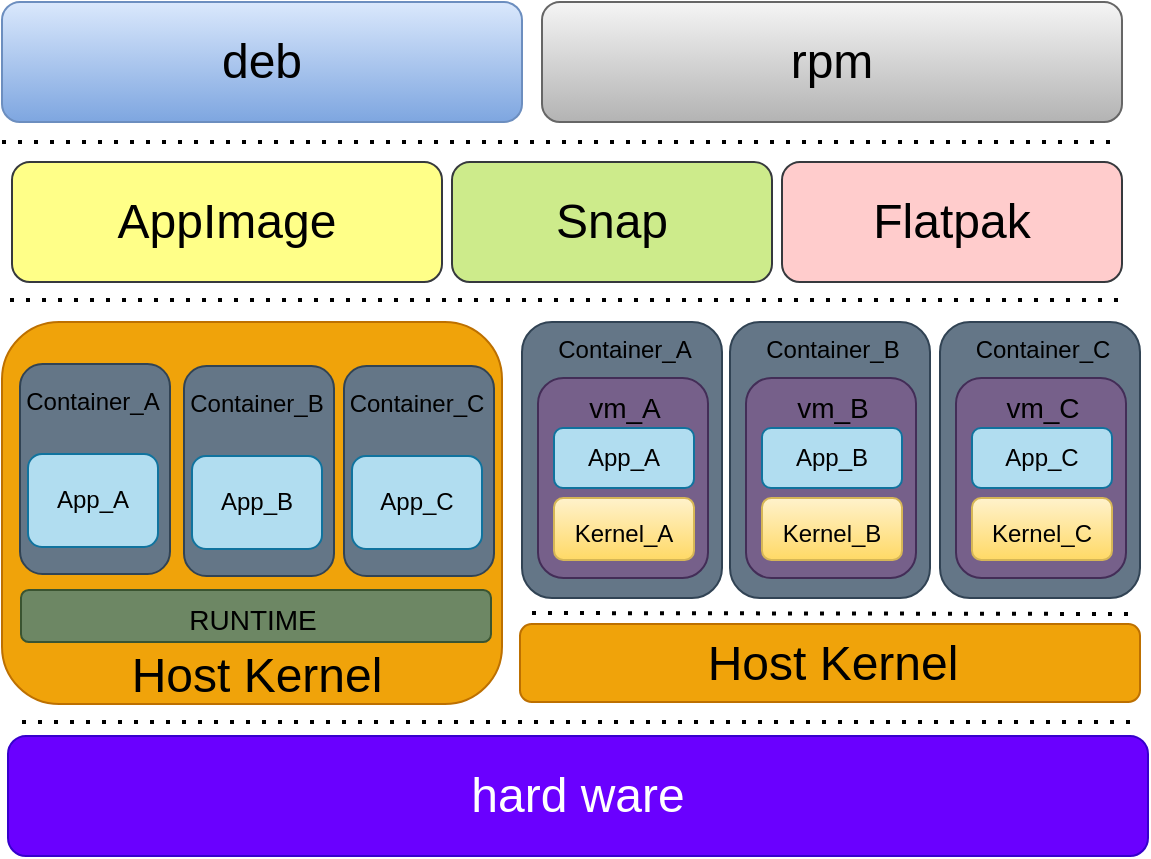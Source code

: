 <mxfile version="15.8.6" type="github">
  <diagram id="LLvNDj1ePx9aVNE7Bvmo" name="第 1 页">
    <mxGraphModel dx="1422" dy="748" grid="1" gridSize="10" guides="1" tooltips="1" connect="1" arrows="1" fold="1" page="1" pageScale="1" pageWidth="1100" pageHeight="850" math="0" shadow="0">
      <root>
        <mxCell id="0" />
        <mxCell id="1" parent="0" />
        <mxCell id="P67MLpcEnFjz25ukkOxf-60" value="" style="rounded=1;whiteSpace=wrap;html=1;fontSize=24;fontColor=#000000;strokeColor=#BD7000;fillColor=#f0a30a;" vertex="1" parent="1">
          <mxGeometry x="350" y="390" width="250" height="191" as="geometry" />
        </mxCell>
        <mxCell id="P67MLpcEnFjz25ukkOxf-28" value="" style="rounded=1;whiteSpace=wrap;html=1;fontSize=24;fillColor=#f0a30a;fontColor=#000000;strokeColor=#BD7000;" vertex="1" parent="1">
          <mxGeometry x="609" y="541" width="310" height="39" as="geometry" />
        </mxCell>
        <mxCell id="P67MLpcEnFjz25ukkOxf-1" value="&lt;font style=&quot;font-size: 24px&quot;&gt;deb&lt;/font&gt;" style="rounded=1;whiteSpace=wrap;html=1;fillColor=#dae8fc;gradientColor=#7ea6e0;strokeColor=#6c8ebf;" vertex="1" parent="1">
          <mxGeometry x="350" y="230" width="260" height="60" as="geometry" />
        </mxCell>
        <mxCell id="P67MLpcEnFjz25ukkOxf-2" value="rpm" style="rounded=1;whiteSpace=wrap;html=1;fontSize=24;fillColor=#f5f5f5;gradientColor=#b3b3b3;strokeColor=#666666;" vertex="1" parent="1">
          <mxGeometry x="620" y="230" width="290" height="60" as="geometry" />
        </mxCell>
        <mxCell id="P67MLpcEnFjz25ukkOxf-4" value="AppImage" style="rounded=1;whiteSpace=wrap;html=1;fontSize=24;fillColor=#ffff88;strokeColor=#36393d;" vertex="1" parent="1">
          <mxGeometry x="355" y="310" width="215" height="60" as="geometry" />
        </mxCell>
        <mxCell id="P67MLpcEnFjz25ukkOxf-5" value="Snap" style="rounded=1;whiteSpace=wrap;html=1;fontSize=24;fillColor=#cdeb8b;strokeColor=#36393d;" vertex="1" parent="1">
          <mxGeometry x="575" y="310" width="160" height="60" as="geometry" />
        </mxCell>
        <mxCell id="P67MLpcEnFjz25ukkOxf-6" value="Flatpak" style="rounded=1;whiteSpace=wrap;html=1;fontSize=24;fillColor=#ffcccc;strokeColor=#36393d;" vertex="1" parent="1">
          <mxGeometry x="740" y="310" width="170" height="60" as="geometry" />
        </mxCell>
        <mxCell id="P67MLpcEnFjz25ukkOxf-8" value="" style="endArrow=none;dashed=1;html=1;dashPattern=1 3;strokeWidth=2;rounded=0;fontSize=24;" edge="1" parent="1">
          <mxGeometry width="50" height="50" relative="1" as="geometry">
            <mxPoint x="354" y="379" as="sourcePoint" />
            <mxPoint x="914" y="379" as="targetPoint" />
          </mxGeometry>
        </mxCell>
        <mxCell id="P67MLpcEnFjz25ukkOxf-12" value="hard ware" style="rounded=1;whiteSpace=wrap;html=1;fontSize=24;fillColor=#6a00ff;fontColor=#ffffff;strokeColor=#3700CC;" vertex="1" parent="1">
          <mxGeometry x="353" y="597" width="570" height="60" as="geometry" />
        </mxCell>
        <mxCell id="P67MLpcEnFjz25ukkOxf-15" value="&lt;font style=&quot;font-size: 24px&quot;&gt;Host Kernel&lt;/font&gt;" style="text;html=1;resizable=0;autosize=1;align=center;verticalAlign=middle;points=[];fillColor=none;strokeColor=none;rounded=0;fontSize=12;" vertex="1" parent="1">
          <mxGeometry x="407" y="557" width="140" height="20" as="geometry" />
        </mxCell>
        <mxCell id="P67MLpcEnFjz25ukkOxf-29" value="&lt;font style=&quot;font-size: 24px&quot;&gt;Host Kernel&lt;/font&gt;" style="text;html=1;resizable=0;autosize=1;align=center;verticalAlign=middle;points=[];fillColor=none;strokeColor=none;rounded=0;fontSize=12;" vertex="1" parent="1">
          <mxGeometry x="695" y="550.5" width="140" height="20" as="geometry" />
        </mxCell>
        <mxCell id="P67MLpcEnFjz25ukkOxf-45" value="" style="group" vertex="1" connectable="0" parent="1">
          <mxGeometry x="355" y="396" width="80" height="120" as="geometry" />
        </mxCell>
        <mxCell id="P67MLpcEnFjz25ukkOxf-9" value="" style="rounded=1;whiteSpace=wrap;html=1;fontSize=24;fillColor=#647687;fontColor=#ffffff;strokeColor=#314354;" vertex="1" parent="P67MLpcEnFjz25ukkOxf-45">
          <mxGeometry x="4" y="15.0" width="75" height="105.0" as="geometry" />
        </mxCell>
        <mxCell id="P67MLpcEnFjz25ukkOxf-16" value="&lt;font style=&quot;font-size: 12px&quot;&gt;Container_A&lt;/font&gt;" style="text;html=1;resizable=0;autosize=1;align=center;verticalAlign=middle;points=[];fillColor=none;strokeColor=none;rounded=0;fontSize=24;" vertex="1" parent="P67MLpcEnFjz25ukkOxf-45">
          <mxGeometry y="10" width="80" height="40" as="geometry" />
        </mxCell>
        <mxCell id="P67MLpcEnFjz25ukkOxf-40" value="App_A" style="rounded=1;whiteSpace=wrap;html=1;fontSize=12;fillColor=#b1ddf0;strokeColor=#10739e;" vertex="1" parent="P67MLpcEnFjz25ukkOxf-45">
          <mxGeometry x="8" y="60" width="65" height="46.5" as="geometry" />
        </mxCell>
        <mxCell id="P67MLpcEnFjz25ukkOxf-67" value="" style="group" vertex="1" connectable="0" parent="1">
          <mxGeometry x="610" y="380" width="100" height="148" as="geometry" />
        </mxCell>
        <mxCell id="P67MLpcEnFjz25ukkOxf-65" value="" style="rounded=1;whiteSpace=wrap;html=1;fontSize=24;strokeColor=#314354;fillColor=#647687;fontColor=#ffffff;" vertex="1" parent="P67MLpcEnFjz25ukkOxf-67">
          <mxGeometry y="10" width="100" height="138" as="geometry" />
        </mxCell>
        <mxCell id="P67MLpcEnFjz25ukkOxf-32" value="" style="rounded=1;whiteSpace=wrap;html=1;fontSize=24;fillColor=#76608a;fontColor=#ffffff;strokeColor=#432D57;" vertex="1" parent="P67MLpcEnFjz25ukkOxf-67">
          <mxGeometry x="8" y="38" width="85" height="100" as="geometry" />
        </mxCell>
        <mxCell id="P67MLpcEnFjz25ukkOxf-34" value="&lt;font style=&quot;font-size: 14px&quot;&gt;vm_A&lt;/font&gt;" style="text;html=1;resizable=0;autosize=1;align=center;verticalAlign=middle;points=[];fillColor=none;strokeColor=none;rounded=0;fontSize=24;" vertex="1" parent="P67MLpcEnFjz25ukkOxf-67">
          <mxGeometry x="25.5" y="30" width="50" height="40" as="geometry" />
        </mxCell>
        <mxCell id="P67MLpcEnFjz25ukkOxf-35" value="&lt;font style=&quot;font-size: 12px&quot;&gt;Kernel_A&lt;/font&gt;" style="rounded=1;whiteSpace=wrap;html=1;fontSize=18;fillColor=#fff2cc;strokeColor=#d6b656;gradientColor=#ffd966;" vertex="1" parent="P67MLpcEnFjz25ukkOxf-67">
          <mxGeometry x="16" y="98" width="70" height="31" as="geometry" />
        </mxCell>
        <mxCell id="P67MLpcEnFjz25ukkOxf-36" value="App_A" style="rounded=1;whiteSpace=wrap;html=1;fontSize=12;fillColor=#b1ddf0;strokeColor=#10739e;" vertex="1" parent="P67MLpcEnFjz25ukkOxf-67">
          <mxGeometry x="16" y="63" width="70" height="30" as="geometry" />
        </mxCell>
        <mxCell id="P67MLpcEnFjz25ukkOxf-66" value="&lt;span style=&quot;font-size: 12px&quot;&gt;Container_A&lt;/span&gt;" style="text;html=1;resizable=0;autosize=1;align=center;verticalAlign=middle;points=[];fillColor=none;strokeColor=none;rounded=0;fontSize=24;fontColor=#000000;" vertex="1" parent="P67MLpcEnFjz25ukkOxf-67">
          <mxGeometry x="10.5" width="80" height="40" as="geometry" />
        </mxCell>
        <mxCell id="P67MLpcEnFjz25ukkOxf-68" value="" style="group" vertex="1" connectable="0" parent="1">
          <mxGeometry x="819" y="380" width="100" height="148" as="geometry" />
        </mxCell>
        <mxCell id="P67MLpcEnFjz25ukkOxf-69" value="" style="rounded=1;whiteSpace=wrap;html=1;fontSize=24;strokeColor=#314354;fillColor=#647687;fontColor=#ffffff;" vertex="1" parent="P67MLpcEnFjz25ukkOxf-68">
          <mxGeometry y="10" width="100" height="138" as="geometry" />
        </mxCell>
        <mxCell id="P67MLpcEnFjz25ukkOxf-70" value="" style="rounded=1;whiteSpace=wrap;html=1;fontSize=24;fillColor=#76608a;fontColor=#ffffff;strokeColor=#432D57;" vertex="1" parent="P67MLpcEnFjz25ukkOxf-68">
          <mxGeometry x="8" y="38" width="85" height="100" as="geometry" />
        </mxCell>
        <mxCell id="P67MLpcEnFjz25ukkOxf-71" value="&lt;font style=&quot;font-size: 14px&quot;&gt;vm_C&lt;/font&gt;" style="text;html=1;resizable=0;autosize=1;align=center;verticalAlign=middle;points=[];fillColor=none;strokeColor=none;rounded=0;fontSize=24;" vertex="1" parent="P67MLpcEnFjz25ukkOxf-68">
          <mxGeometry x="25.5" y="30" width="50" height="40" as="geometry" />
        </mxCell>
        <mxCell id="P67MLpcEnFjz25ukkOxf-72" value="&lt;font style=&quot;font-size: 12px&quot;&gt;Kernel_C&lt;/font&gt;" style="rounded=1;whiteSpace=wrap;html=1;fontSize=18;fillColor=#fff2cc;strokeColor=#d6b656;gradientColor=#ffd966;" vertex="1" parent="P67MLpcEnFjz25ukkOxf-68">
          <mxGeometry x="16" y="98" width="70" height="31" as="geometry" />
        </mxCell>
        <mxCell id="P67MLpcEnFjz25ukkOxf-73" value="App_C" style="rounded=1;whiteSpace=wrap;html=1;fontSize=12;fillColor=#b1ddf0;strokeColor=#10739e;" vertex="1" parent="P67MLpcEnFjz25ukkOxf-68">
          <mxGeometry x="16" y="63" width="70" height="30" as="geometry" />
        </mxCell>
        <mxCell id="P67MLpcEnFjz25ukkOxf-74" value="&lt;span style=&quot;font-size: 12px&quot;&gt;Container_C&lt;/span&gt;" style="text;html=1;resizable=0;autosize=1;align=center;verticalAlign=middle;points=[];fillColor=none;strokeColor=none;rounded=0;fontSize=24;fontColor=#000000;" vertex="1" parent="P67MLpcEnFjz25ukkOxf-68">
          <mxGeometry x="10.5" width="80" height="40" as="geometry" />
        </mxCell>
        <mxCell id="P67MLpcEnFjz25ukkOxf-75" value="" style="group" vertex="1" connectable="0" parent="1">
          <mxGeometry x="714" y="380" width="100" height="148" as="geometry" />
        </mxCell>
        <mxCell id="P67MLpcEnFjz25ukkOxf-76" value="" style="rounded=1;whiteSpace=wrap;html=1;fontSize=24;strokeColor=#314354;fillColor=#647687;fontColor=#ffffff;" vertex="1" parent="P67MLpcEnFjz25ukkOxf-75">
          <mxGeometry y="10" width="100" height="138" as="geometry" />
        </mxCell>
        <mxCell id="P67MLpcEnFjz25ukkOxf-77" value="" style="rounded=1;whiteSpace=wrap;html=1;fontSize=24;fillColor=#76608a;fontColor=#ffffff;strokeColor=#432D57;" vertex="1" parent="P67MLpcEnFjz25ukkOxf-75">
          <mxGeometry x="8" y="38" width="85" height="100" as="geometry" />
        </mxCell>
        <mxCell id="P67MLpcEnFjz25ukkOxf-78" value="&lt;font style=&quot;font-size: 14px&quot;&gt;vm_B&lt;/font&gt;" style="text;html=1;resizable=0;autosize=1;align=center;verticalAlign=middle;points=[];fillColor=none;strokeColor=none;rounded=0;fontSize=24;" vertex="1" parent="P67MLpcEnFjz25ukkOxf-75">
          <mxGeometry x="25.5" y="30" width="50" height="40" as="geometry" />
        </mxCell>
        <mxCell id="P67MLpcEnFjz25ukkOxf-79" value="&lt;font style=&quot;font-size: 12px&quot;&gt;Kernel_B&lt;/font&gt;" style="rounded=1;whiteSpace=wrap;html=1;fontSize=18;fillColor=#fff2cc;strokeColor=#d6b656;gradientColor=#ffd966;" vertex="1" parent="P67MLpcEnFjz25ukkOxf-75">
          <mxGeometry x="16" y="98" width="70" height="31" as="geometry" />
        </mxCell>
        <mxCell id="P67MLpcEnFjz25ukkOxf-80" value="App_B" style="rounded=1;whiteSpace=wrap;html=1;fontSize=12;fillColor=#b1ddf0;strokeColor=#10739e;" vertex="1" parent="P67MLpcEnFjz25ukkOxf-75">
          <mxGeometry x="16" y="63" width="70" height="30" as="geometry" />
        </mxCell>
        <mxCell id="P67MLpcEnFjz25ukkOxf-81" value="&lt;span style=&quot;font-size: 12px&quot;&gt;Container_B&lt;/span&gt;" style="text;html=1;resizable=0;autosize=1;align=center;verticalAlign=middle;points=[];fillColor=none;strokeColor=none;rounded=0;fontSize=24;fontColor=#000000;" vertex="1" parent="P67MLpcEnFjz25ukkOxf-75">
          <mxGeometry x="10.5" width="80" height="40" as="geometry" />
        </mxCell>
        <mxCell id="P67MLpcEnFjz25ukkOxf-83" value="" style="group" vertex="1" connectable="0" parent="1">
          <mxGeometry x="437" y="397" width="80" height="120" as="geometry" />
        </mxCell>
        <mxCell id="P67MLpcEnFjz25ukkOxf-84" value="" style="rounded=1;whiteSpace=wrap;html=1;fontSize=24;fillColor=#647687;fontColor=#ffffff;strokeColor=#314354;" vertex="1" parent="P67MLpcEnFjz25ukkOxf-83">
          <mxGeometry x="4" y="15.0" width="75" height="105.0" as="geometry" />
        </mxCell>
        <mxCell id="P67MLpcEnFjz25ukkOxf-85" value="&lt;font style=&quot;font-size: 12px&quot;&gt;Container_B&lt;/font&gt;" style="text;html=1;resizable=0;autosize=1;align=center;verticalAlign=middle;points=[];fillColor=none;strokeColor=none;rounded=0;fontSize=24;" vertex="1" parent="P67MLpcEnFjz25ukkOxf-83">
          <mxGeometry y="10" width="80" height="40" as="geometry" />
        </mxCell>
        <mxCell id="P67MLpcEnFjz25ukkOxf-86" value="App_B" style="rounded=1;whiteSpace=wrap;html=1;fontSize=12;fillColor=#b1ddf0;strokeColor=#10739e;" vertex="1" parent="P67MLpcEnFjz25ukkOxf-83">
          <mxGeometry x="8" y="60" width="65" height="46.5" as="geometry" />
        </mxCell>
        <mxCell id="P67MLpcEnFjz25ukkOxf-87" value="" style="group" vertex="1" connectable="0" parent="1">
          <mxGeometry x="517" y="397" width="80" height="120" as="geometry" />
        </mxCell>
        <mxCell id="P67MLpcEnFjz25ukkOxf-88" value="" style="rounded=1;whiteSpace=wrap;html=1;fontSize=24;fillColor=#647687;fontColor=#ffffff;strokeColor=#314354;" vertex="1" parent="P67MLpcEnFjz25ukkOxf-87">
          <mxGeometry x="4" y="15.0" width="75" height="105.0" as="geometry" />
        </mxCell>
        <mxCell id="P67MLpcEnFjz25ukkOxf-89" value="&lt;font style=&quot;font-size: 12px&quot;&gt;Container_C&lt;/font&gt;" style="text;html=1;resizable=0;autosize=1;align=center;verticalAlign=middle;points=[];fillColor=none;strokeColor=none;rounded=0;fontSize=24;" vertex="1" parent="P67MLpcEnFjz25ukkOxf-87">
          <mxGeometry y="10" width="80" height="40" as="geometry" />
        </mxCell>
        <mxCell id="P67MLpcEnFjz25ukkOxf-90" value="App_C" style="rounded=1;whiteSpace=wrap;html=1;fontSize=12;fillColor=#b1ddf0;strokeColor=#10739e;" vertex="1" parent="P67MLpcEnFjz25ukkOxf-87">
          <mxGeometry x="8" y="60" width="65" height="46.5" as="geometry" />
        </mxCell>
        <mxCell id="P67MLpcEnFjz25ukkOxf-91" value="" style="endArrow=none;dashed=1;html=1;dashPattern=1 3;strokeWidth=2;rounded=0;fontSize=24;" edge="1" parent="1">
          <mxGeometry width="50" height="50" relative="1" as="geometry">
            <mxPoint x="350" y="300" as="sourcePoint" />
            <mxPoint x="910" y="300" as="targetPoint" />
          </mxGeometry>
        </mxCell>
        <mxCell id="P67MLpcEnFjz25ukkOxf-92" value="" style="endArrow=none;dashed=1;html=1;dashPattern=1 3;strokeWidth=2;rounded=0;fontSize=24;" edge="1" parent="1">
          <mxGeometry width="50" height="50" relative="1" as="geometry">
            <mxPoint x="360" y="590" as="sourcePoint" />
            <mxPoint x="920" y="590" as="targetPoint" />
          </mxGeometry>
        </mxCell>
        <mxCell id="P67MLpcEnFjz25ukkOxf-93" value="" style="rounded=1;whiteSpace=wrap;html=1;fontSize=24;fontColor=#ffffff;strokeColor=#3A5431;fillColor=#6d8764;" vertex="1" parent="1">
          <mxGeometry x="359.5" y="524" width="235" height="26" as="geometry" />
        </mxCell>
        <mxCell id="P67MLpcEnFjz25ukkOxf-94" value="&lt;font style=&quot;font-size: 14px&quot;&gt;RUNTIME&lt;/font&gt;" style="text;html=1;resizable=0;autosize=1;align=center;verticalAlign=middle;points=[];fillColor=none;strokeColor=none;rounded=0;fontSize=24;fontColor=#000000;" vertex="1" parent="1">
          <mxGeometry x="435" y="516" width="80" height="40" as="geometry" />
        </mxCell>
        <mxCell id="P67MLpcEnFjz25ukkOxf-95" value="" style="endArrow=none;dashed=1;html=1;dashPattern=1 3;strokeWidth=2;rounded=0;fontSize=24;" edge="1" parent="1">
          <mxGeometry width="50" height="50" relative="1" as="geometry">
            <mxPoint x="615" y="535.5" as="sourcePoint" />
            <mxPoint x="915" y="536" as="targetPoint" />
          </mxGeometry>
        </mxCell>
      </root>
    </mxGraphModel>
  </diagram>
</mxfile>
